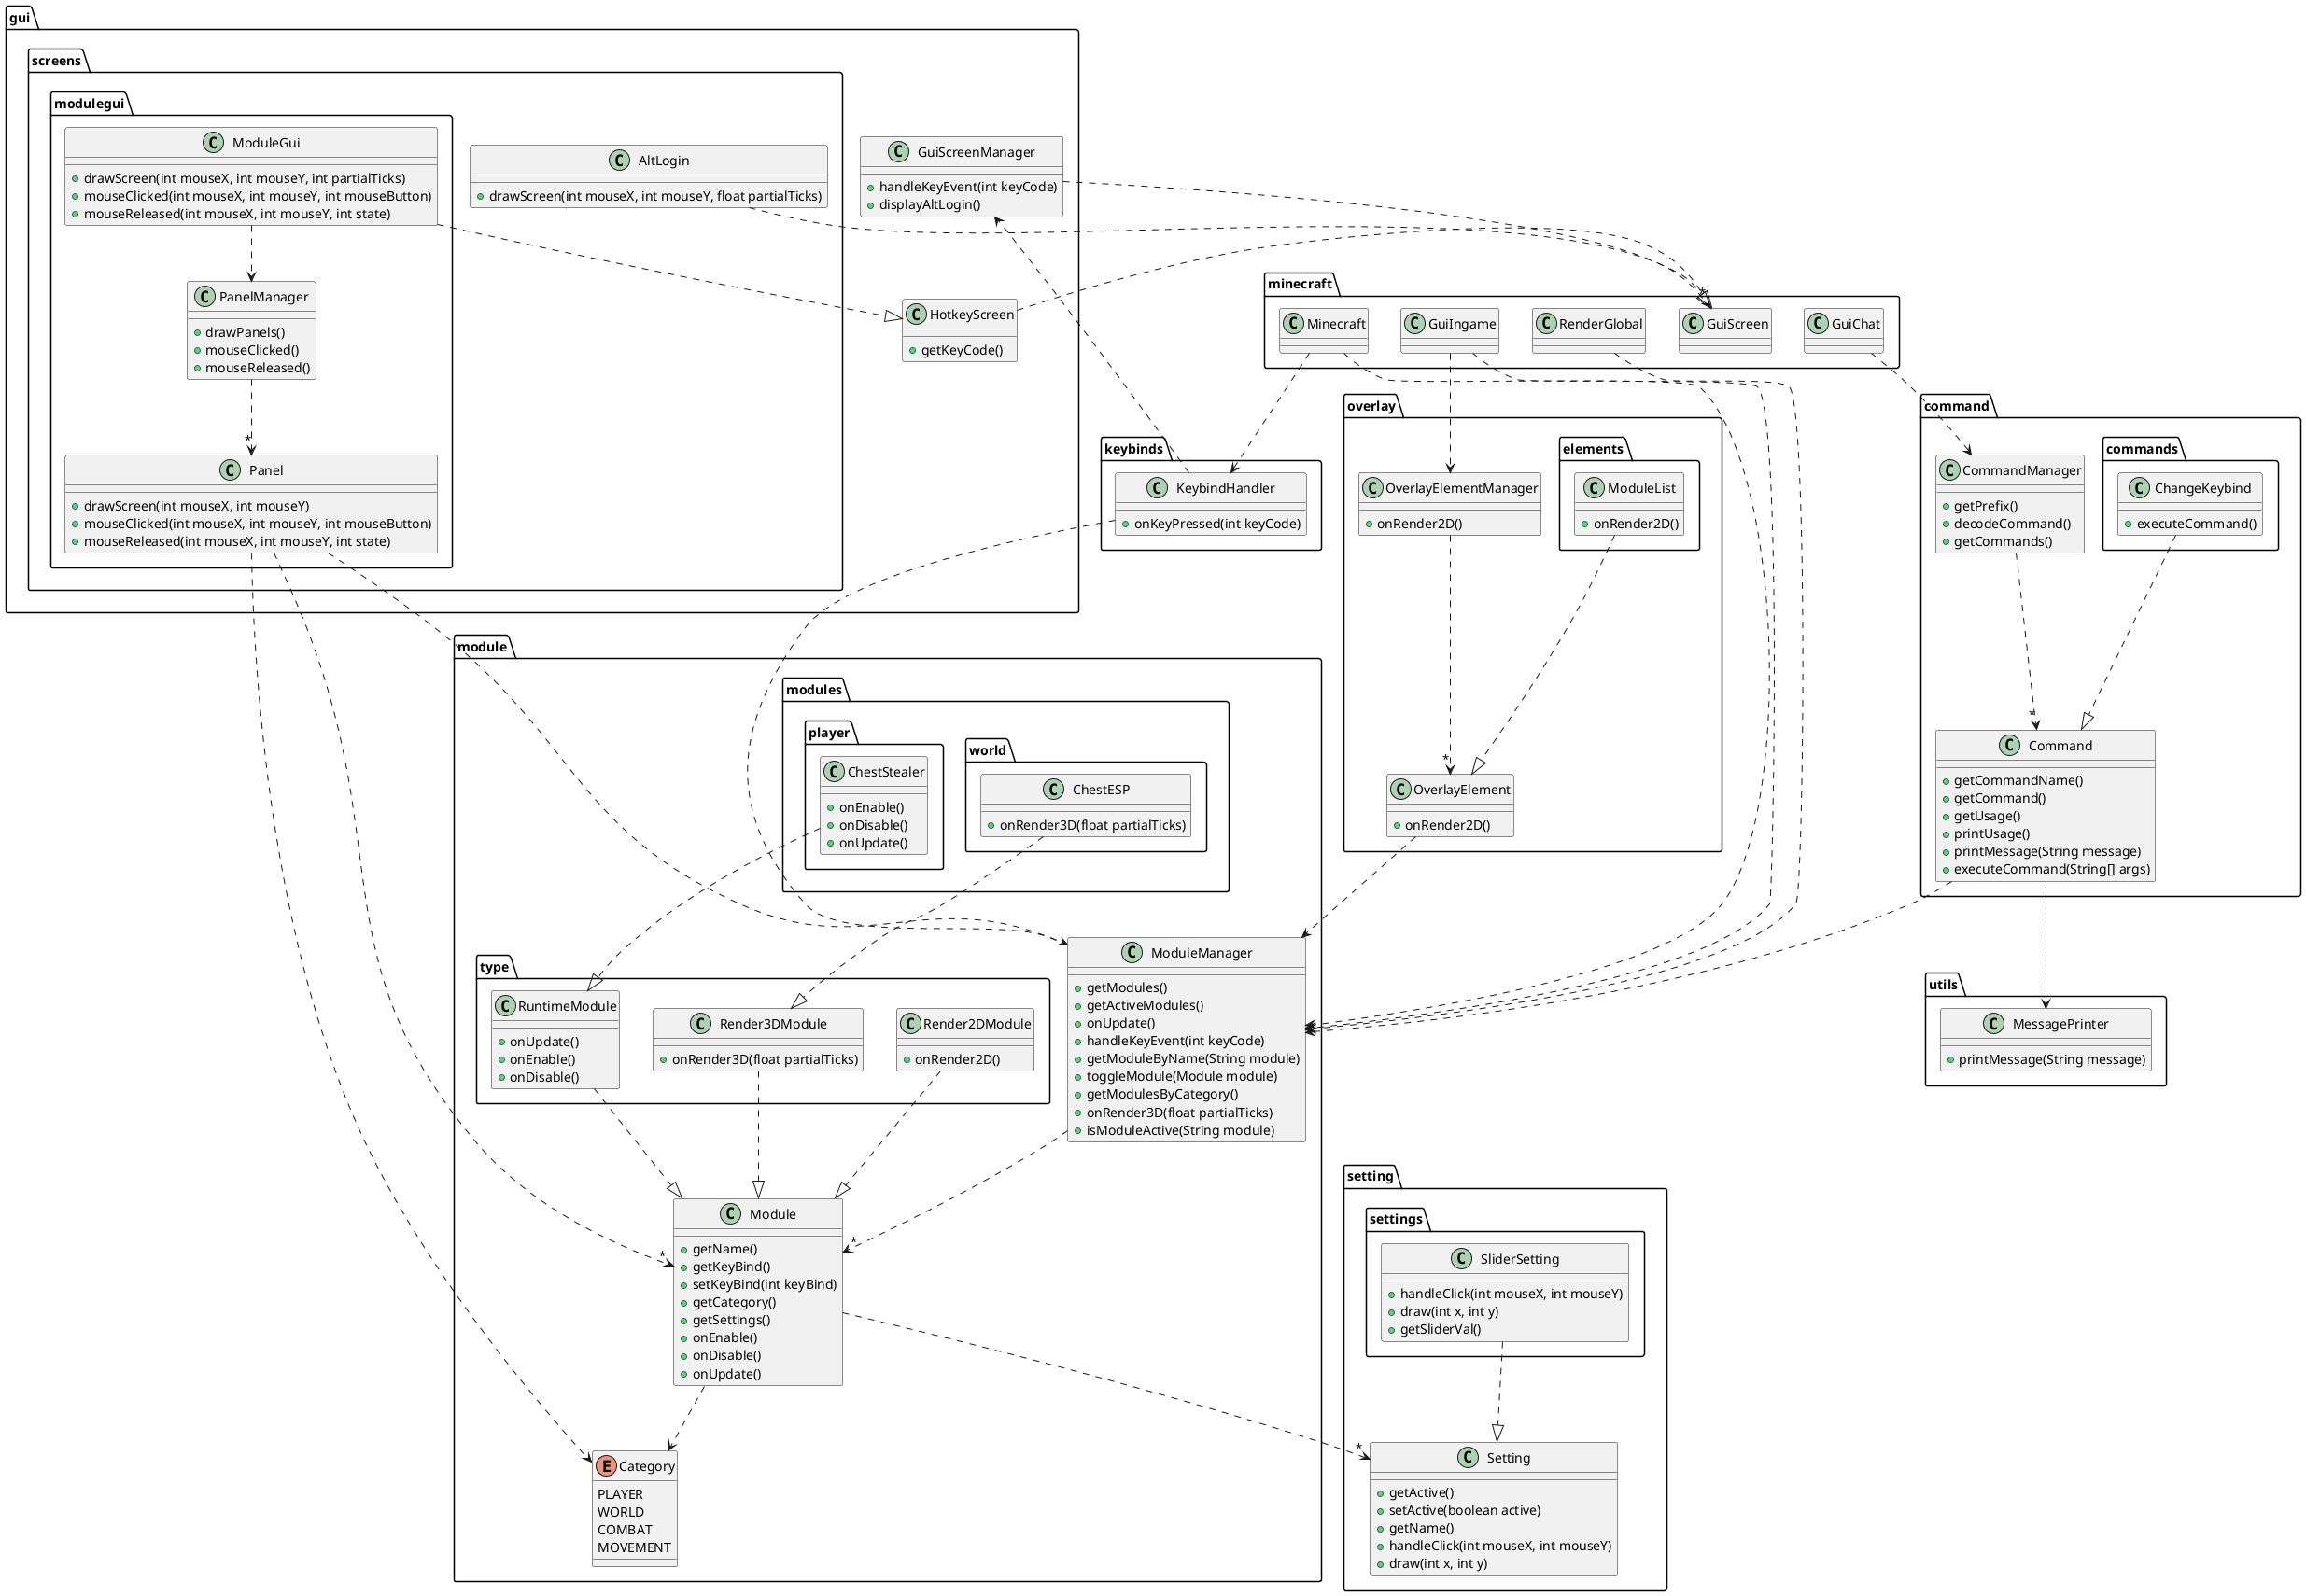 @startuml

namespace minecraft {
class Minecraft
class GuiScreen
class GuiChat
class GuiIngame
class RenderGlobal
}

namespace command {
class Command {
    + getCommandName()
    + getCommand()
    + getUsage()
    + printUsage()
    + printMessage(String message)
    + executeCommand(String[] args)
}

namespace commands {
class ChangeKeybind {
    + executeCommand()
}
}

class CommandManager {
    + getPrefix()
    + decodeCommand()
    + getCommands()
}
}

namespace gui {
namespace screens {
namespace modulegui {
class Panel {
    + drawScreen(int mouseX, int mouseY)
    + mouseClicked(int mouseX, int mouseY, int mouseButton)
    + mouseReleased(int mouseX, int mouseY, int state)
}

class PanelManager {
    + drawPanels()
    + mouseClicked()
    + mouseReleased()
}
class ModuleGui {
    + drawScreen(int mouseX, int mouseY, int partialTicks)
    + mouseClicked(int mouseX, int mouseY, int mouseButton)
    + mouseReleased(int mouseX, int mouseY, int state)
}
}

class AltLogin {
    + drawScreen(int mouseX, int mouseY, float partialTicks)
}
}

class GuiScreenManager {
    + handleKeyEvent(int keyCode)
    + displayAltLogin()
}

class HotkeyScreen {
    + getKeyCode()
}
}

namespace overlay {
class OverlayElement {
    + onRender2D()
}

namespace elements {
class ModuleList {
    + onRender2D()
}
}

class OverlayElementManager {
    + onRender2D()
}
}

namespace keybinds {
class KeybindHandler {
    + onKeyPressed(int keyCode)
}
}

namespace module {
class Module {
    + getName()
    + getKeyBind()
    + setKeyBind(int keyBind)
    + getCategory()
    + getSettings()
    + onEnable()
    + onDisable()
    + onUpdate()
}

namespace type {
class Render3DModule {
    + onRender3D(float partialTicks)
}

class Render2DModule {
    + onRender2D()
}

class RuntimeModule {
    + onUpdate()
    + onEnable()
    + onDisable()
}
}

namespace modules {
namespace player {
class ChestStealer {
    + onEnable()
    + onDisable()
    + onUpdate()
}
}

namespace world {
class ChestESP {
    + onRender3D(float partialTicks)
}
}
}

class ModuleManager {
    + getModules()
    + getActiveModules()
    + onUpdate()
    + handleKeyEvent(int keyCode)
    + getModuleByName(String module)
    + toggleModule(Module module)
    + getModulesByCategory()
    + onRender3D(float partialTicks)
    + isModuleActive(String module)
}

enum Category {
    PLAYER
    WORLD
    COMBAT
    MOVEMENT
}
}

namespace setting {
class Setting {
    + getActive()
    + setActive(boolean active)
    + getName()
    + handleClick(int mouseX, int mouseY)
    + draw(int x, int y)
}

namespace settings {
class SliderSetting {
    + handleClick(int mouseX, int mouseY)
    + draw(int x, int y)
    + getSliderVal()
}
}
}

namespace utils {
class MessagePrinter {
    + printMessage(String message)
}
}

Minecraft ..> ModuleManager
Minecraft ..> KeybindHandler
RenderGlobal ..> ModuleManager
GuiChat ..> CommandManager
GuiIngame ..> OverlayElementManager
GuiIngame ..> ModuleManager
GuiScreenManager ..> "*" GuiScreen
ModuleGui ..|> HotkeyScreen
HotkeyScreen ..|> GuiScreen
AltLogin ..|> GuiScreen
ModuleManager ..> "*" Module
Module ..> Category
Module ..> "*" Setting
Render3DModule ..|> Module
RuntimeModule ..|> Module
Render2DModule ..|> Module
KeybindHandler ..> ModuleManager
KeybindHandler ..> GuiScreenManager
Panel ..> "*" Module
Panel ..> Category
ModuleGui ..> PanelManager
PanelManager ..> "*" Panel
Panel ..> ModuleManager
OverlayElement ..> ModuleManager
OverlayElementManager ..> "*" OverlayElement
CommandManager ..> "*" Command
Command ..> ModuleManager
Command ..> MessagePrinter
ChangeKeybind ..|> Command
ModuleList ..|> OverlayElement
ChestStealer ..|> RuntimeModule
ChestESP ..|> Render3DModule
SliderSetting ..|> Setting

@enduml
